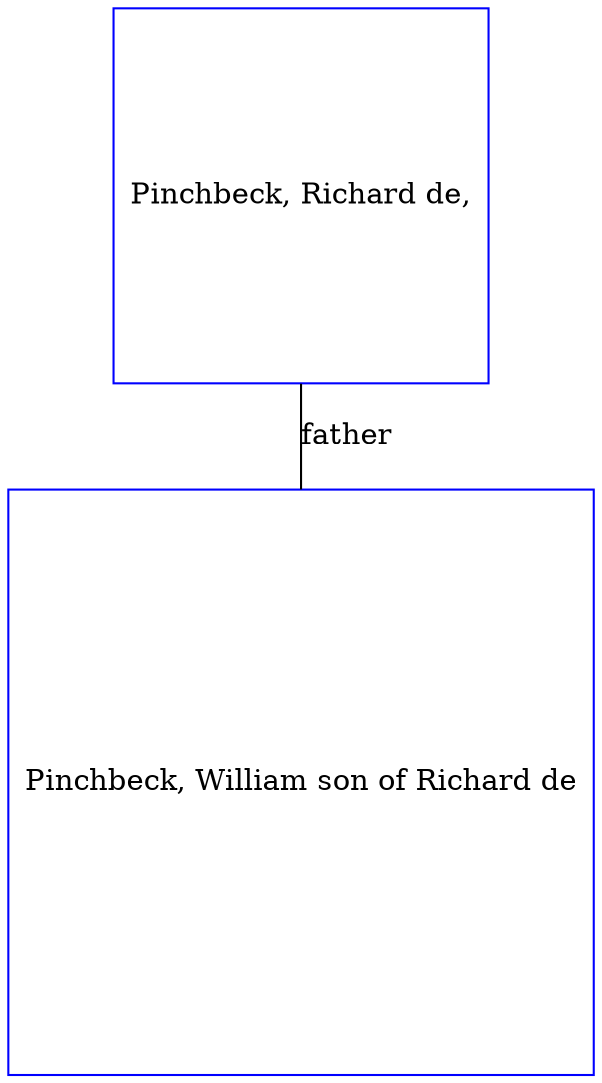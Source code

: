 digraph D {
    edge [dir=none];    node [shape=box];    "009221"   [label="Pinchbeck, William son of Richard de", shape=box, regular=1, color="blue"] ;
"009222"   [label="Pinchbeck, Richard de,", shape=box, regular=1, color="blue"] ;
009222->009221 [label="father",arrowsize=0.0]; 
}